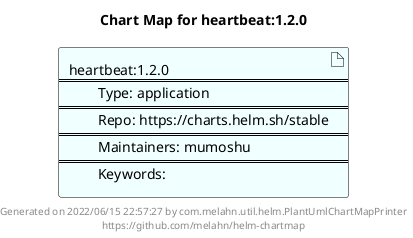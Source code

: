 @startuml
skinparam linetype ortho
skinparam backgroundColor white
skinparam usecaseBorderColor black
skinparam usecaseArrowColor LightSlateGray
skinparam artifactBorderColor black
skinparam artifactArrowColor LightSlateGray

title Chart Map for heartbeat:1.2.0

'There is one referenced Helm Chart
artifact "heartbeat:1.2.0\n====\n\tType: application\n====\n\tRepo: https://charts.helm.sh/stable\n====\n\tMaintainers: mumoshu\n====\n\tKeywords: " as heartbeat_1_2_0 #Azure

'There are 0 referenced Docker Images

'Chart Dependencies

center footer Generated on 2022/06/15 22:57:27 by com.melahn.util.helm.PlantUmlChartMapPrinter\nhttps://github.com/melahn/helm-chartmap
@enduml
